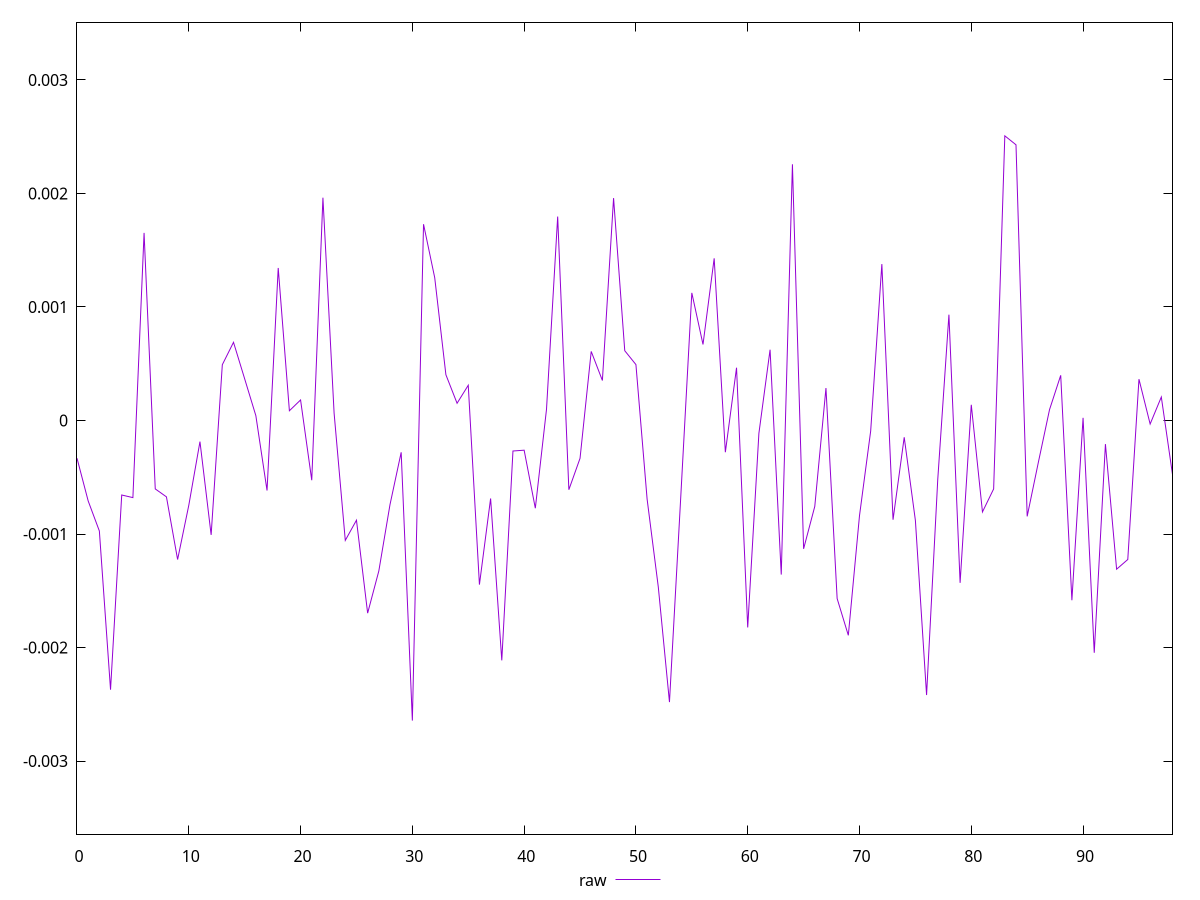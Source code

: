 reset

$raw <<EOF
0 -0.0003323652086648338
1 -0.0007088101881260828
2 -0.0009732020875310686
3 -0.0023711517777344863
4 -0.0006563062601200712
5 -0.0006792328964202205
6 0.0016525296488673318
7 -0.0006026608549989543
8 -0.0006725713250221698
9 -0.0012246902014288242
10 -0.0007471073539112062
11 -0.0001861454169788078
12 -0.0010077863697450292
13 0.0004912225637478965
14 0.0006886350863656175
15 0.0003663242563262685
16 0.000042194401812917225
17 -0.0006166909267166188
18 0.0013432782753074134
19 0.00008572825321242206
20 0.00018079719385843962
21 -0.0005261711133412256
22 0.001962038989753881
23 0.00006423556860888441
24 -0.001056000669456026
25 -0.0008782017946002138
26 -0.0016968347696601105
27 -0.0013255322069766998
28 -0.0007407032870007324
29 -0.0002803100161912986
30 -0.0026432148258297484
31 0.0017286053755433504
32 0.0012575472196184772
33 0.000402910600262827
34 0.00015163420847704446
35 0.0003103735816808534
36 -0.0014455119614047828
37 -0.0006870240288274459
38 -0.0021128895126604334
39 -0.0002687550822528417
40 -0.00026160032064736246
41 -0.0007727859785403776
42 0.00009832928601545207
43 0.0017959371308828743
44 -0.0006097987515896353
45 -0.00033321355170203503
46 0.0006083388951513378
47 0.00035231783462883056
48 0.001958468584052972
49 0.000614573528162058
50 0.000492198040775238
51 -0.0006924715498860146
52 -0.0014656503592286152
53 -0.002480318938922324
54 -0.0006914509869796866
55 0.0011240014247596935
56 0.0006695481601279918
57 0.0014281689679437382
58 -0.00027951400216362775
59 0.0004647556828475201
60 -0.0018226749466014173
61 -0.00011358978828112653
62 0.0006234774177407392
63 -0.0013571466611073785
64 0.002256442167558327
65 -0.0011303586997013283
66 -0.0007563969452807682
67 0.0002855647624934898
68 -0.0015685963592692142
69 -0.0018922779090356611
70 -0.0008383720039434473
71 -0.0000926943926045417
72 0.0013776268407690662
73 -0.000874028367720342
74 -0.0001477046411062992
75 -0.0008805393647741674
76 -0.002417980270240561
77 -0.0005206900130977473
78 0.0009320429929630697
79 -0.0014298335495956064
80 0.0001381308518165855
81 -0.0008054937481710913
82 -0.0006028145494866132
83 0.0025071229024396704
84 0.002427945146361793
85 -0.0008445322968760396
86 -0.00036841533246155175
87 0.0000957195077937855
88 0.00039775279699097026
89 -0.0015830383509954473
90 0.00002335507543205842
91 -0.0020457333154713514
92 -0.00020812555842319864
93 -0.0013097474541518012
94 -0.001224201067601469
95 0.0003640078623867761
96 -0.0000311704073621559
97 0.00020673671524475205
98 -0.0004757575136274006
EOF

set key outside below
set xrange [0:98]
set yrange [-0.0036432148258297484:0.0035071229024396704]
set trange [-0.0036432148258297484:0.0035071229024396704]
set terminal svg size 640, 500 enhanced background rgb 'white'
set output "reports/report_00027_2021-02-24T12-40-31.850Z/meta/pScore-difference/samples/card/raw/values.svg"

plot $raw title "raw" with line

reset
